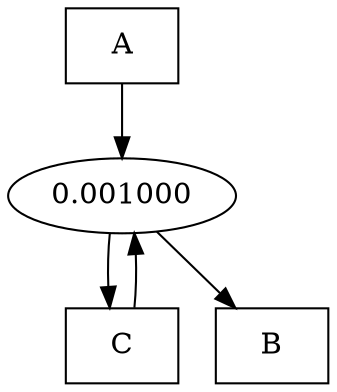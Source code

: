 digraph {
A [shape=box];
A -> N
C [shape=box];
C -> N
B [shape=box];
N -> B
N -> C
N [label="0.001000"];}
